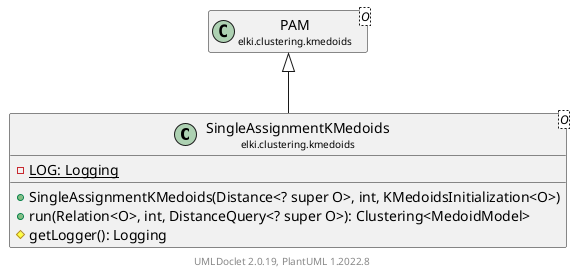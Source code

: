 @startuml
    remove .*\.(Instance|Par|Parameterizer|Factory)$
    set namespaceSeparator none
    hide empty fields
    hide empty methods

    class "<size:14>SingleAssignmentKMedoids\n<size:10>elki.clustering.kmedoids" as elki.clustering.kmedoids.SingleAssignmentKMedoids<O> [[SingleAssignmentKMedoids.html]] {
        {static} -LOG: Logging
        +SingleAssignmentKMedoids(Distance<? super O>, int, KMedoidsInitialization<O>)
        +run(Relation<O>, int, DistanceQuery<? super O>): Clustering<MedoidModel>
        #getLogger(): Logging
    }

    class "<size:14>PAM\n<size:10>elki.clustering.kmedoids" as elki.clustering.kmedoids.PAM<O> [[PAM.html]]
    class "<size:14>SingleAssignmentKMedoids.Instance\n<size:10>elki.clustering.kmedoids" as elki.clustering.kmedoids.SingleAssignmentKMedoids.Instance [[SingleAssignmentKMedoids.Instance.html]]
    class "<size:14>SingleAssignmentKMedoids.Par\n<size:10>elki.clustering.kmedoids" as elki.clustering.kmedoids.SingleAssignmentKMedoids.Par<O> [[SingleAssignmentKMedoids.Par.html]]

    elki.clustering.kmedoids.PAM <|-- elki.clustering.kmedoids.SingleAssignmentKMedoids
    elki.clustering.kmedoids.SingleAssignmentKMedoids +-- elki.clustering.kmedoids.SingleAssignmentKMedoids.Instance
    elki.clustering.kmedoids.SingleAssignmentKMedoids +-- elki.clustering.kmedoids.SingleAssignmentKMedoids.Par

    center footer UMLDoclet 2.0.19, PlantUML 1.2022.8
@enduml
